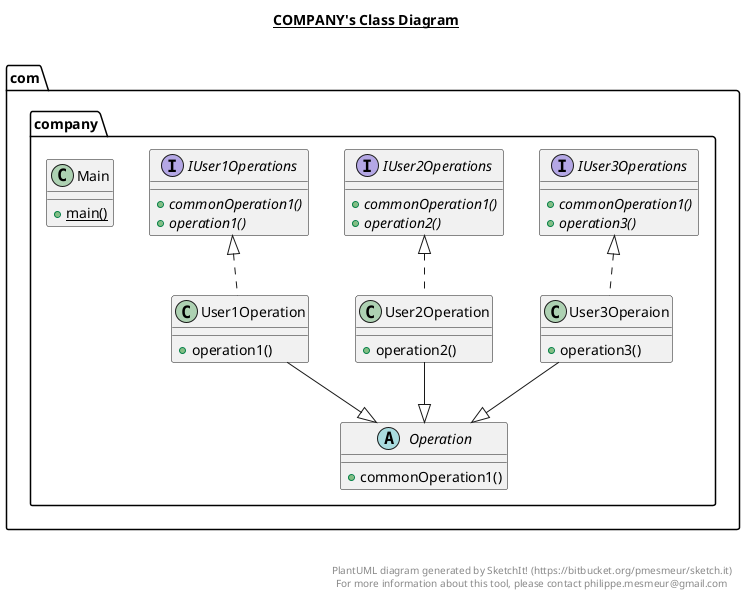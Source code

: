 @startuml

title __COMPANY's Class Diagram__\n
namespace com.company {
    abstract class com.company.Operation {
        + commonOperation1()
    }
  }

   namespace com.company {
      class com.company.User3Operaion {
          + operation3()
      }
    }

  

  namespace com.company {
    interface com.company.IUser2Operations {
        {abstract} + commonOperation1()
        {abstract} + operation2()
    }
  }
  

  namespace com.company {
    interface com.company.IUser3Operations {
        {abstract} + commonOperation1()
        {abstract} + operation3()
    }
  }
  

  namespace com.company {
    class com.company.Main {
        {static} + main()
    }
  }
  


  

  namespace com.company {
    class com.company.User1Operation {
        + operation1()
    }
  }
  

  namespace com.company {
    class com.company.User2Operation {
        + operation2()
    }
  }
  

 namespace com.company {
     interface com.company.IUser1Operations {
         {abstract} + commonOperation1()
         {abstract} + operation1()
     }
   }
  

  com.company.User1Operation .up.|> com.company.IUser1Operations
  com.company.User1Operation -down-|> com.company.Operation
  com.company.User2Operation .up.|> com.company.IUser2Operations
  com.company.User2Operation -down-|> com.company.Operation
  com.company.User3Operaion .up.|> com.company.IUser3Operations
  com.company.User3Operaion -down-|> com.company.Operation



right footer


PlantUML diagram generated by SketchIt! (https://bitbucket.org/pmesmeur/sketch.it)
For more information about this tool, please contact philippe.mesmeur@gmail.com
endfooter

@enduml
